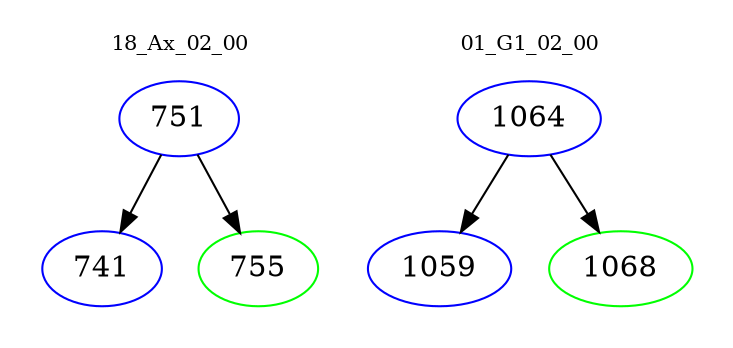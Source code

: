 digraph{
subgraph cluster_0 {
color = white
label = "18_Ax_02_00";
fontsize=10;
T0_751 [label="751", color="blue"]
T0_751 -> T0_741 [color="black"]
T0_741 [label="741", color="blue"]
T0_751 -> T0_755 [color="black"]
T0_755 [label="755", color="green"]
}
subgraph cluster_1 {
color = white
label = "01_G1_02_00";
fontsize=10;
T1_1064 [label="1064", color="blue"]
T1_1064 -> T1_1059 [color="black"]
T1_1059 [label="1059", color="blue"]
T1_1064 -> T1_1068 [color="black"]
T1_1068 [label="1068", color="green"]
}
}
